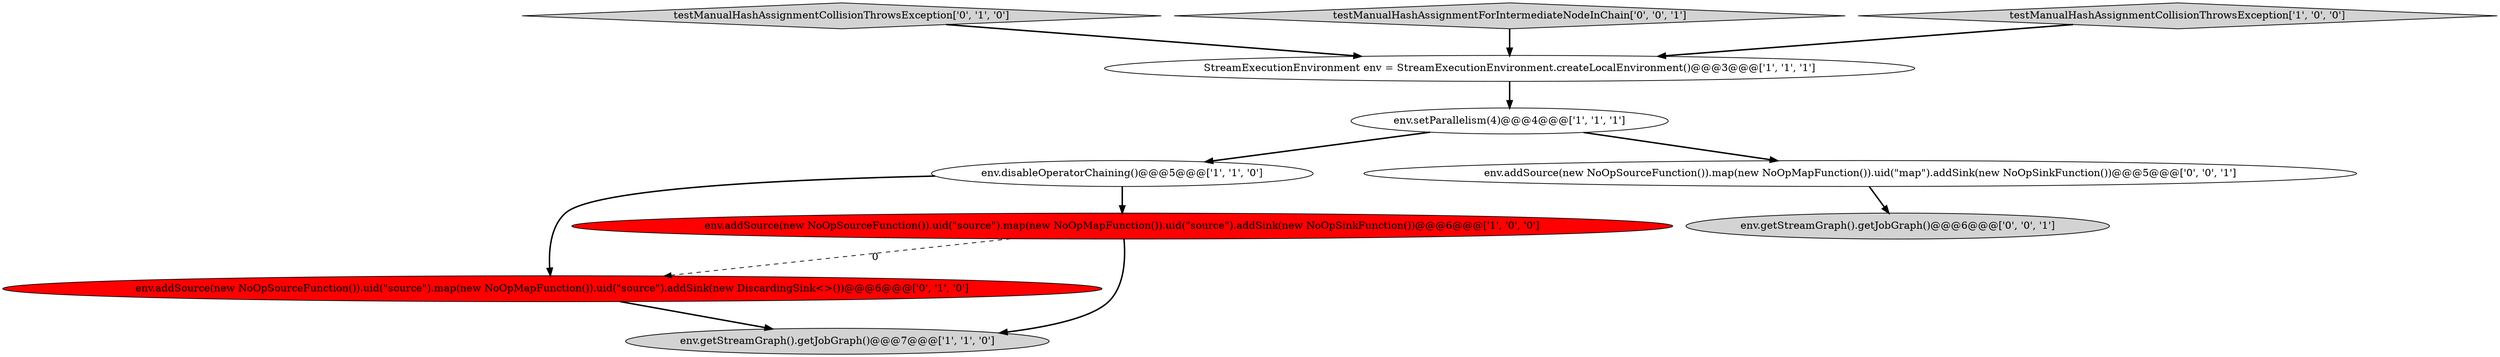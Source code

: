 digraph {
1 [style = filled, label = "env.disableOperatorChaining()@@@5@@@['1', '1', '0']", fillcolor = white, shape = ellipse image = "AAA0AAABBB1BBB"];
3 [style = filled, label = "env.setParallelism(4)@@@4@@@['1', '1', '1']", fillcolor = white, shape = ellipse image = "AAA0AAABBB1BBB"];
6 [style = filled, label = "testManualHashAssignmentCollisionThrowsException['0', '1', '0']", fillcolor = lightgray, shape = diamond image = "AAA0AAABBB2BBB"];
0 [style = filled, label = "env.getStreamGraph().getJobGraph()@@@7@@@['1', '1', '0']", fillcolor = lightgray, shape = ellipse image = "AAA0AAABBB1BBB"];
8 [style = filled, label = "testManualHashAssignmentForIntermediateNodeInChain['0', '0', '1']", fillcolor = lightgray, shape = diamond image = "AAA0AAABBB3BBB"];
10 [style = filled, label = "env.addSource(new NoOpSourceFunction()).map(new NoOpMapFunction()).uid(\"map\").addSink(new NoOpSinkFunction())@@@5@@@['0', '0', '1']", fillcolor = white, shape = ellipse image = "AAA0AAABBB3BBB"];
5 [style = filled, label = "testManualHashAssignmentCollisionThrowsException['1', '0', '0']", fillcolor = lightgray, shape = diamond image = "AAA0AAABBB1BBB"];
9 [style = filled, label = "env.getStreamGraph().getJobGraph()@@@6@@@['0', '0', '1']", fillcolor = lightgray, shape = ellipse image = "AAA0AAABBB3BBB"];
7 [style = filled, label = "env.addSource(new NoOpSourceFunction()).uid(\"source\").map(new NoOpMapFunction()).uid(\"source\").addSink(new DiscardingSink<>())@@@6@@@['0', '1', '0']", fillcolor = red, shape = ellipse image = "AAA1AAABBB2BBB"];
2 [style = filled, label = "env.addSource(new NoOpSourceFunction()).uid(\"source\").map(new NoOpMapFunction()).uid(\"source\").addSink(new NoOpSinkFunction())@@@6@@@['1', '0', '0']", fillcolor = red, shape = ellipse image = "AAA1AAABBB1BBB"];
4 [style = filled, label = "StreamExecutionEnvironment env = StreamExecutionEnvironment.createLocalEnvironment()@@@3@@@['1', '1', '1']", fillcolor = white, shape = ellipse image = "AAA0AAABBB1BBB"];
3->10 [style = bold, label=""];
4->3 [style = bold, label=""];
6->4 [style = bold, label=""];
1->2 [style = bold, label=""];
2->0 [style = bold, label=""];
7->0 [style = bold, label=""];
10->9 [style = bold, label=""];
8->4 [style = bold, label=""];
3->1 [style = bold, label=""];
2->7 [style = dashed, label="0"];
1->7 [style = bold, label=""];
5->4 [style = bold, label=""];
}
